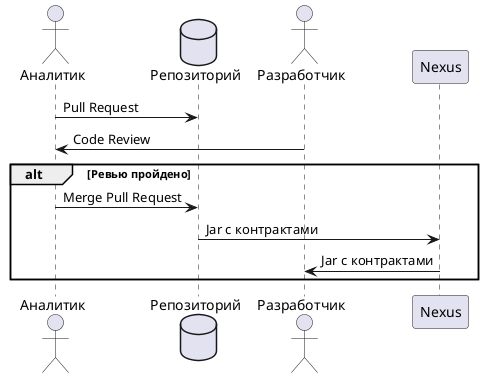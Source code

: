 @startuml
actor Аналитик as analyst
database Репозиторий as repo
actor Разработчик as dev
participant Nexus as nexus

analyst -> repo: Pull Request
dev -> analyst: Code Review
alt Ревью пройдено
analyst -> repo: Merge Pull Request
repo -> nexus: Jar с контрактами
nexus -> dev: Jar с контрактами
end
@enduml